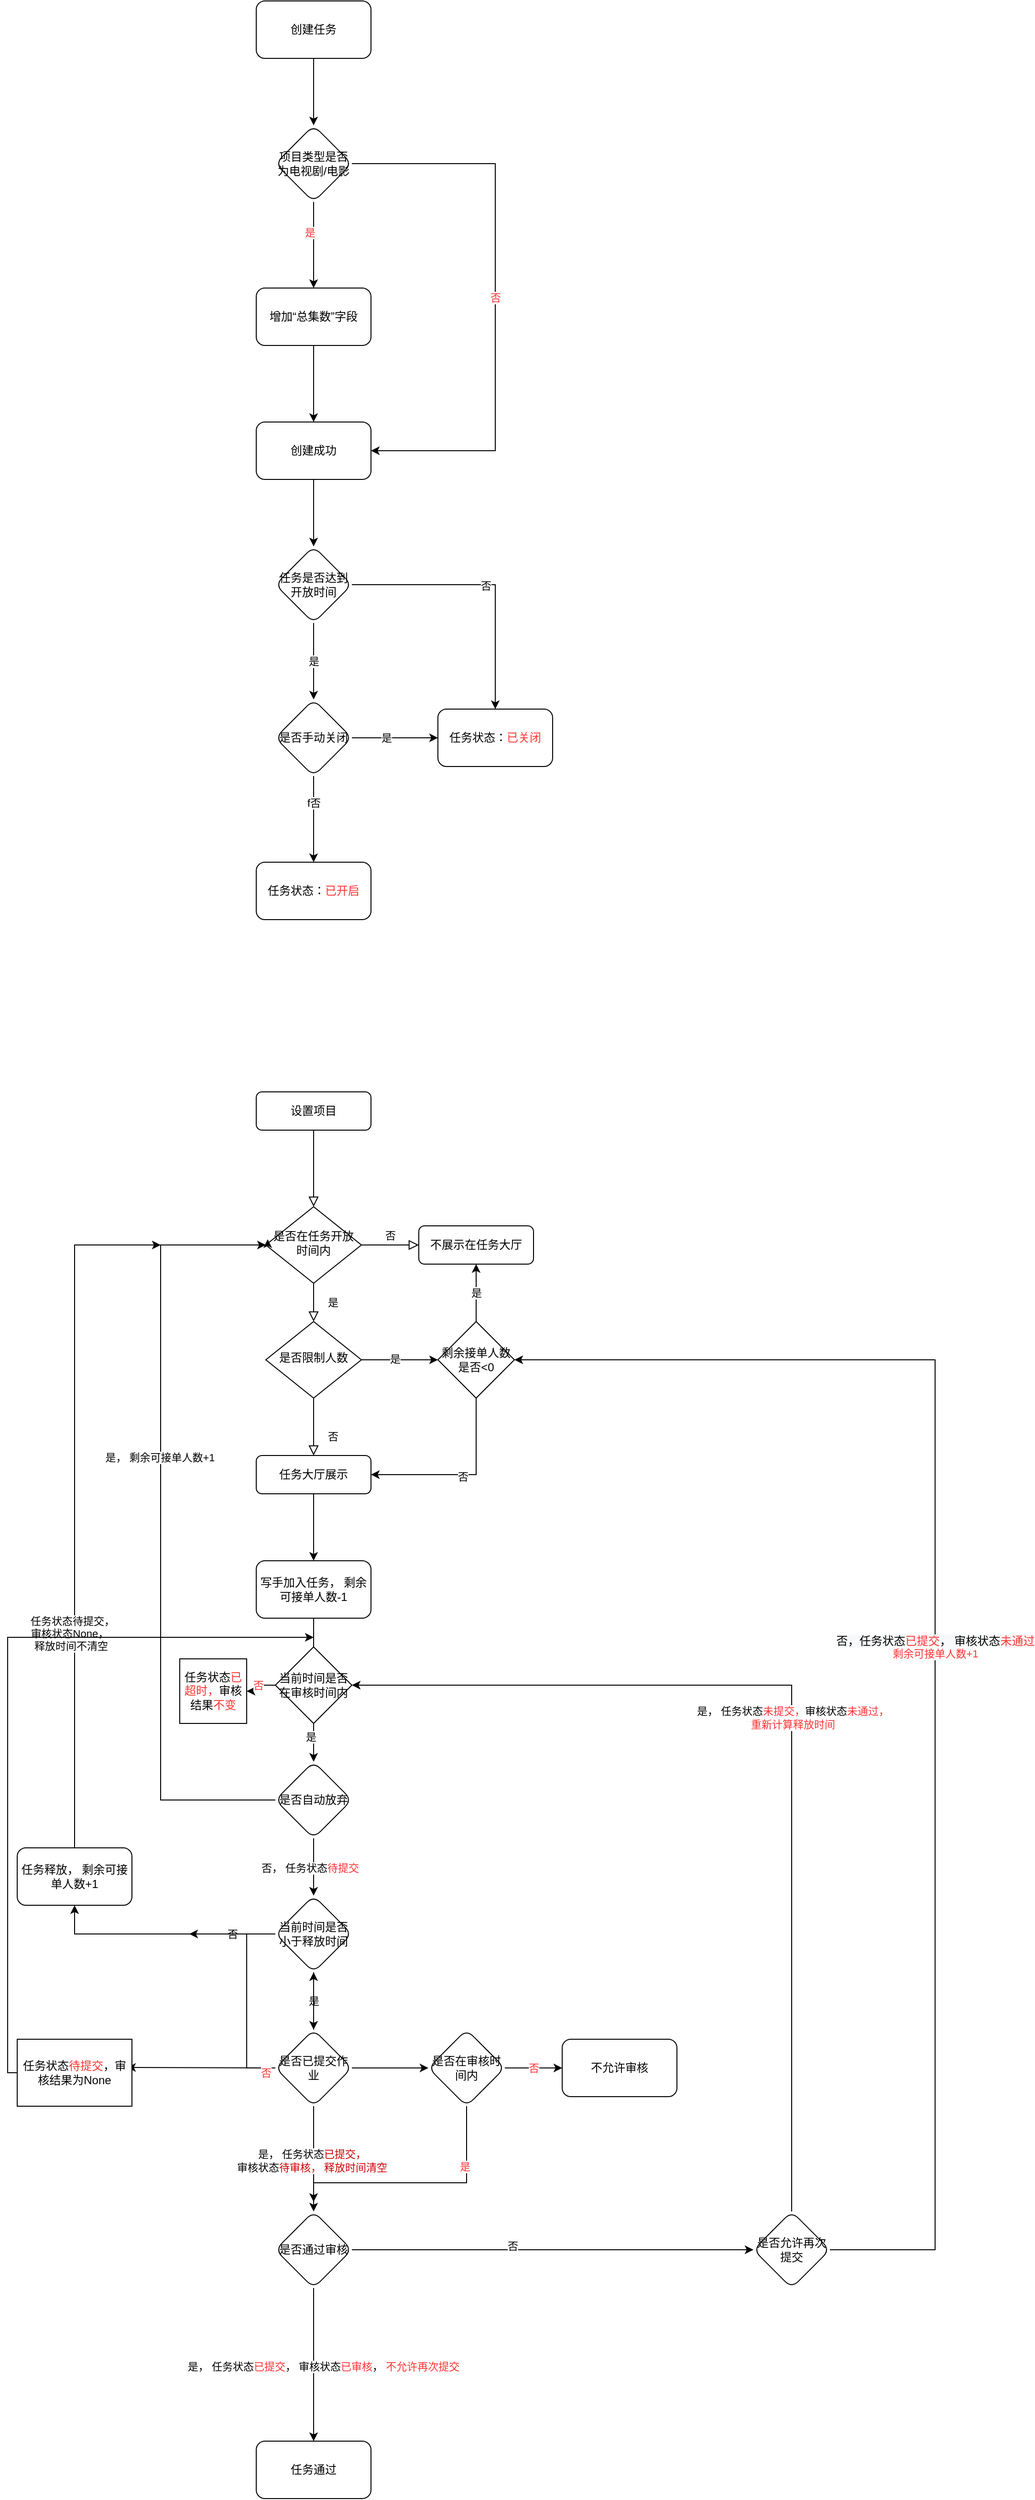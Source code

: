 <mxfile version="16.2.7" type="github">
  <diagram id="C5RBs43oDa-KdzZeNtuy" name="Page-1">
    <mxGraphModel dx="1285" dy="1938" grid="1" gridSize="10" guides="1" tooltips="1" connect="1" arrows="1" fold="1" page="1" pageScale="1" pageWidth="827" pageHeight="1169" math="0" shadow="0">
      <root>
        <mxCell id="WIyWlLk6GJQsqaUBKTNV-0" />
        <mxCell id="WIyWlLk6GJQsqaUBKTNV-1" parent="WIyWlLk6GJQsqaUBKTNV-0" />
        <mxCell id="H4f37EzpckaBXg0xdUO8-129" value="" style="endArrow=classic;html=1;rounded=0;fontColor=#FF3333;" parent="WIyWlLk6GJQsqaUBKTNV-1" edge="1">
          <mxGeometry relative="1" as="geometry">
            <mxPoint x="280" y="1070" as="sourcePoint" />
            <mxPoint x="135" y="1069.5" as="targetPoint" />
          </mxGeometry>
        </mxCell>
        <mxCell id="WIyWlLk6GJQsqaUBKTNV-2" value="" style="rounded=0;html=1;jettySize=auto;orthogonalLoop=1;fontSize=11;endArrow=block;endFill=0;endSize=8;strokeWidth=1;shadow=0;labelBackgroundColor=none;edgeStyle=orthogonalEdgeStyle;" parent="WIyWlLk6GJQsqaUBKTNV-1" source="WIyWlLk6GJQsqaUBKTNV-3" target="WIyWlLk6GJQsqaUBKTNV-6" edge="1">
          <mxGeometry relative="1" as="geometry" />
        </mxCell>
        <mxCell id="WIyWlLk6GJQsqaUBKTNV-3" value="设置项目" style="rounded=1;whiteSpace=wrap;html=1;fontSize=12;glass=0;strokeWidth=1;shadow=0;" parent="WIyWlLk6GJQsqaUBKTNV-1" vertex="1">
          <mxGeometry x="270" y="50" width="120" height="40" as="geometry" />
        </mxCell>
        <mxCell id="WIyWlLk6GJQsqaUBKTNV-4" value="是" style="rounded=0;html=1;jettySize=auto;orthogonalLoop=1;fontSize=11;endArrow=block;endFill=0;endSize=8;strokeWidth=1;shadow=0;labelBackgroundColor=none;edgeStyle=orthogonalEdgeStyle;" parent="WIyWlLk6GJQsqaUBKTNV-1" source="WIyWlLk6GJQsqaUBKTNV-6" target="WIyWlLk6GJQsqaUBKTNV-10" edge="1">
          <mxGeometry y="20" relative="1" as="geometry">
            <mxPoint as="offset" />
          </mxGeometry>
        </mxCell>
        <mxCell id="WIyWlLk6GJQsqaUBKTNV-5" value="否" style="edgeStyle=orthogonalEdgeStyle;rounded=0;html=1;jettySize=auto;orthogonalLoop=1;fontSize=11;endArrow=block;endFill=0;endSize=8;strokeWidth=1;shadow=0;labelBackgroundColor=none;" parent="WIyWlLk6GJQsqaUBKTNV-1" source="WIyWlLk6GJQsqaUBKTNV-6" target="WIyWlLk6GJQsqaUBKTNV-7" edge="1">
          <mxGeometry y="10" relative="1" as="geometry">
            <mxPoint as="offset" />
          </mxGeometry>
        </mxCell>
        <mxCell id="WIyWlLk6GJQsqaUBKTNV-6" value="是否在任务开放时间内" style="rhombus;whiteSpace=wrap;html=1;shadow=0;fontFamily=Helvetica;fontSize=12;align=center;strokeWidth=1;spacing=6;spacingTop=-4;" parent="WIyWlLk6GJQsqaUBKTNV-1" vertex="1">
          <mxGeometry x="280" y="170" width="100" height="80" as="geometry" />
        </mxCell>
        <mxCell id="WIyWlLk6GJQsqaUBKTNV-7" value="不展示在任务大厅" style="rounded=1;whiteSpace=wrap;html=1;fontSize=12;glass=0;strokeWidth=1;shadow=0;" parent="WIyWlLk6GJQsqaUBKTNV-1" vertex="1">
          <mxGeometry x="440" y="190" width="120" height="40" as="geometry" />
        </mxCell>
        <mxCell id="WIyWlLk6GJQsqaUBKTNV-8" value="否" style="rounded=0;html=1;jettySize=auto;orthogonalLoop=1;fontSize=11;endArrow=block;endFill=0;endSize=8;strokeWidth=1;shadow=0;labelBackgroundColor=none;edgeStyle=orthogonalEdgeStyle;" parent="WIyWlLk6GJQsqaUBKTNV-1" source="WIyWlLk6GJQsqaUBKTNV-10" target="WIyWlLk6GJQsqaUBKTNV-11" edge="1">
          <mxGeometry x="0.333" y="20" relative="1" as="geometry">
            <mxPoint as="offset" />
          </mxGeometry>
        </mxCell>
        <mxCell id="H4f37EzpckaBXg0xdUO8-9" value="" style="edgeStyle=orthogonalEdgeStyle;rounded=0;orthogonalLoop=1;jettySize=auto;html=1;" parent="WIyWlLk6GJQsqaUBKTNV-1" source="WIyWlLk6GJQsqaUBKTNV-10" target="H4f37EzpckaBXg0xdUO8-7" edge="1">
          <mxGeometry relative="1" as="geometry" />
        </mxCell>
        <mxCell id="H4f37EzpckaBXg0xdUO8-11" value="是" style="edgeLabel;html=1;align=center;verticalAlign=middle;resizable=0;points=[];" parent="H4f37EzpckaBXg0xdUO8-9" vertex="1" connectable="0">
          <mxGeometry x="-0.125" y="1" relative="1" as="geometry">
            <mxPoint as="offset" />
          </mxGeometry>
        </mxCell>
        <mxCell id="WIyWlLk6GJQsqaUBKTNV-10" value="是否限制人数" style="rhombus;whiteSpace=wrap;html=1;shadow=0;fontFamily=Helvetica;fontSize=12;align=center;strokeWidth=1;spacing=6;spacingTop=-4;" parent="WIyWlLk6GJQsqaUBKTNV-1" vertex="1">
          <mxGeometry x="280" y="290" width="100" height="80" as="geometry" />
        </mxCell>
        <mxCell id="H4f37EzpckaBXg0xdUO8-15" value="" style="edgeStyle=orthogonalEdgeStyle;rounded=0;orthogonalLoop=1;jettySize=auto;html=1;" parent="WIyWlLk6GJQsqaUBKTNV-1" source="WIyWlLk6GJQsqaUBKTNV-11" target="H4f37EzpckaBXg0xdUO8-14" edge="1">
          <mxGeometry relative="1" as="geometry" />
        </mxCell>
        <mxCell id="WIyWlLk6GJQsqaUBKTNV-11" value="任务大厅展示" style="rounded=1;whiteSpace=wrap;html=1;fontSize=12;glass=0;strokeWidth=1;shadow=0;" parent="WIyWlLk6GJQsqaUBKTNV-1" vertex="1">
          <mxGeometry x="270" y="430" width="120" height="40" as="geometry" />
        </mxCell>
        <mxCell id="H4f37EzpckaBXg0xdUO8-10" value="是" style="edgeStyle=orthogonalEdgeStyle;rounded=0;orthogonalLoop=1;jettySize=auto;html=1;" parent="WIyWlLk6GJQsqaUBKTNV-1" source="H4f37EzpckaBXg0xdUO8-7" target="WIyWlLk6GJQsqaUBKTNV-7" edge="1">
          <mxGeometry relative="1" as="geometry" />
        </mxCell>
        <mxCell id="H4f37EzpckaBXg0xdUO8-12" style="edgeStyle=orthogonalEdgeStyle;rounded=0;orthogonalLoop=1;jettySize=auto;html=1;entryX=1;entryY=0.5;entryDx=0;entryDy=0;" parent="WIyWlLk6GJQsqaUBKTNV-1" source="H4f37EzpckaBXg0xdUO8-7" target="WIyWlLk6GJQsqaUBKTNV-11" edge="1">
          <mxGeometry relative="1" as="geometry">
            <Array as="points">
              <mxPoint x="500" y="450" />
            </Array>
          </mxGeometry>
        </mxCell>
        <mxCell id="H4f37EzpckaBXg0xdUO8-13" value="否" style="edgeLabel;html=1;align=center;verticalAlign=middle;resizable=0;points=[];" parent="H4f37EzpckaBXg0xdUO8-12" vertex="1" connectable="0">
          <mxGeometry x="-0.011" y="2" relative="1" as="geometry">
            <mxPoint as="offset" />
          </mxGeometry>
        </mxCell>
        <mxCell id="H4f37EzpckaBXg0xdUO8-7" value="剩余接单人数是否&amp;lt;0" style="rhombus;whiteSpace=wrap;html=1;" parent="WIyWlLk6GJQsqaUBKTNV-1" vertex="1">
          <mxGeometry x="460" y="290" width="80" height="80" as="geometry" />
        </mxCell>
        <mxCell id="H4f37EzpckaBXg0xdUO8-22" value="" style="edgeStyle=orthogonalEdgeStyle;rounded=0;orthogonalLoop=1;jettySize=auto;html=1;startArrow=none;" parent="WIyWlLk6GJQsqaUBKTNV-1" source="H4f37EzpckaBXg0xdUO8-86" target="H4f37EzpckaBXg0xdUO8-21" edge="1">
          <mxGeometry relative="1" as="geometry" />
        </mxCell>
        <mxCell id="H4f37EzpckaBXg0xdUO8-88" value="是" style="edgeLabel;html=1;align=center;verticalAlign=middle;resizable=0;points=[];fontColor=#000000;" parent="H4f37EzpckaBXg0xdUO8-22" vertex="1" connectable="0">
          <mxGeometry x="-0.3" y="-3" relative="1" as="geometry">
            <mxPoint as="offset" />
          </mxGeometry>
        </mxCell>
        <mxCell id="H4f37EzpckaBXg0xdUO8-14" value="写手加入任务， 剩余可接单人数-1" style="whiteSpace=wrap;html=1;rounded=1;glass=0;strokeWidth=1;shadow=0;" parent="WIyWlLk6GJQsqaUBKTNV-1" vertex="1">
          <mxGeometry x="270" y="540" width="120" height="60" as="geometry" />
        </mxCell>
        <mxCell id="H4f37EzpckaBXg0xdUO8-31" value="" style="edgeStyle=orthogonalEdgeStyle;rounded=0;orthogonalLoop=1;jettySize=auto;html=1;entryX=0;entryY=0.5;entryDx=0;entryDy=0;" parent="WIyWlLk6GJQsqaUBKTNV-1" source="H4f37EzpckaBXg0xdUO8-21" target="WIyWlLk6GJQsqaUBKTNV-6" edge="1">
          <mxGeometry relative="1" as="geometry">
            <mxPoint x="150" y="220" as="targetPoint" />
            <Array as="points">
              <mxPoint x="170" y="790" />
              <mxPoint x="170" y="210" />
            </Array>
          </mxGeometry>
        </mxCell>
        <mxCell id="H4f37EzpckaBXg0xdUO8-32" value="是， 剩余可接单人数+1" style="edgeLabel;html=1;align=center;verticalAlign=middle;resizable=0;points=[];" parent="H4f37EzpckaBXg0xdUO8-31" vertex="1" connectable="0">
          <mxGeometry x="0.181" y="1" relative="1" as="geometry">
            <mxPoint as="offset" />
          </mxGeometry>
        </mxCell>
        <mxCell id="H4f37EzpckaBXg0xdUO8-34" value="" style="edgeStyle=orthogonalEdgeStyle;rounded=0;orthogonalLoop=1;jettySize=auto;html=1;fontColor=#FF3333;" parent="WIyWlLk6GJQsqaUBKTNV-1" source="H4f37EzpckaBXg0xdUO8-21" target="H4f37EzpckaBXg0xdUO8-33" edge="1">
          <mxGeometry relative="1" as="geometry" />
        </mxCell>
        <mxCell id="H4f37EzpckaBXg0xdUO8-35" value="&lt;span style=&quot;color: rgb(0 , 0 , 0)&quot;&gt;否， 任务状态&lt;/span&gt;&lt;font color=&quot;#ff3333&quot;&gt;待提交&lt;/font&gt;" style="edgeLabel;html=1;align=center;verticalAlign=middle;resizable=0;points=[];fontColor=#FF3333;" parent="H4f37EzpckaBXg0xdUO8-34" vertex="1" connectable="0">
          <mxGeometry x="0.025" y="-4" relative="1" as="geometry">
            <mxPoint as="offset" />
          </mxGeometry>
        </mxCell>
        <mxCell id="H4f37EzpckaBXg0xdUO8-21" value="是否自动放弃" style="rhombus;whiteSpace=wrap;html=1;rounded=1;glass=0;strokeWidth=1;shadow=0;" parent="WIyWlLk6GJQsqaUBKTNV-1" vertex="1">
          <mxGeometry x="290" y="750" width="80" height="80" as="geometry" />
        </mxCell>
        <mxCell id="H4f37EzpckaBXg0xdUO8-27" style="edgeStyle=orthogonalEdgeStyle;rounded=0;orthogonalLoop=1;jettySize=auto;html=1;exitX=0;exitY=0.5;exitDx=0;exitDy=0;entryX=0.02;entryY=0.425;entryDx=0;entryDy=0;entryPerimeter=0;" parent="WIyWlLk6GJQsqaUBKTNV-1" source="WIyWlLk6GJQsqaUBKTNV-6" target="WIyWlLk6GJQsqaUBKTNV-6" edge="1">
          <mxGeometry relative="1" as="geometry" />
        </mxCell>
        <mxCell id="H4f37EzpckaBXg0xdUO8-47" value="是" style="edgeStyle=orthogonalEdgeStyle;rounded=0;orthogonalLoop=1;jettySize=auto;html=1;fontColor=#000000;" parent="WIyWlLk6GJQsqaUBKTNV-1" source="H4f37EzpckaBXg0xdUO8-33" target="H4f37EzpckaBXg0xdUO8-46" edge="1">
          <mxGeometry relative="1" as="geometry" />
        </mxCell>
        <mxCell id="H4f37EzpckaBXg0xdUO8-63" value="" style="edgeStyle=orthogonalEdgeStyle;rounded=0;orthogonalLoop=1;jettySize=auto;html=1;fontColor=#000000;entryX=0.5;entryY=1;entryDx=0;entryDy=0;" parent="WIyWlLk6GJQsqaUBKTNV-1" source="H4f37EzpckaBXg0xdUO8-33" target="H4f37EzpckaBXg0xdUO8-62" edge="1">
          <mxGeometry relative="1" as="geometry">
            <mxPoint x="200" y="1070" as="targetPoint" />
            <Array as="points">
              <mxPoint x="80" y="930" />
            </Array>
          </mxGeometry>
        </mxCell>
        <mxCell id="H4f37EzpckaBXg0xdUO8-71" value="否" style="edgeLabel;html=1;align=center;verticalAlign=middle;resizable=0;points=[];fontColor=#000000;" parent="H4f37EzpckaBXg0xdUO8-63" vertex="1" connectable="0">
          <mxGeometry x="-0.624" relative="1" as="geometry">
            <mxPoint as="offset" />
          </mxGeometry>
        </mxCell>
        <mxCell id="H4f37EzpckaBXg0xdUO8-33" value="当前时间是否小于释放时间" style="rhombus;whiteSpace=wrap;html=1;rounded=1;glass=0;strokeWidth=1;shadow=0;" parent="WIyWlLk6GJQsqaUBKTNV-1" vertex="1">
          <mxGeometry x="290" y="890" width="80" height="80" as="geometry" />
        </mxCell>
        <mxCell id="H4f37EzpckaBXg0xdUO8-52" value="" style="edgeStyle=orthogonalEdgeStyle;rounded=0;orthogonalLoop=1;jettySize=auto;html=1;fontColor=#CC0000;" parent="WIyWlLk6GJQsqaUBKTNV-1" source="H4f37EzpckaBXg0xdUO8-46" target="H4f37EzpckaBXg0xdUO8-51" edge="1">
          <mxGeometry relative="1" as="geometry" />
        </mxCell>
        <mxCell id="H4f37EzpckaBXg0xdUO8-53" value="&lt;span style=&quot;color: rgb(0 , 0 , 0)&quot;&gt;是， 任务状态&lt;/span&gt;&lt;font color=&quot;#cc0000&quot;&gt;已提交， &lt;br&gt;&lt;/font&gt;&lt;font color=&quot;#000000&quot;&gt;审核状态&lt;/font&gt;&lt;font color=&quot;#cc0000&quot;&gt;待审核， 释放时间清空&lt;/font&gt;" style="edgeLabel;html=1;align=center;verticalAlign=middle;resizable=0;points=[];fontColor=#CC0000;" parent="H4f37EzpckaBXg0xdUO8-52" vertex="1" connectable="0">
          <mxGeometry x="0.025" y="-2" relative="1" as="geometry">
            <mxPoint as="offset" />
          </mxGeometry>
        </mxCell>
        <mxCell id="H4f37EzpckaBXg0xdUO8-69" value="" style="edgeStyle=orthogonalEdgeStyle;rounded=0;orthogonalLoop=1;jettySize=auto;html=1;fontColor=#000000;" parent="WIyWlLk6GJQsqaUBKTNV-1" source="H4f37EzpckaBXg0xdUO8-46" edge="1">
          <mxGeometry relative="1" as="geometry">
            <mxPoint x="200" y="930" as="targetPoint" />
            <Array as="points">
              <mxPoint x="260" y="1070" />
              <mxPoint x="260" y="930" />
            </Array>
          </mxGeometry>
        </mxCell>
        <mxCell id="H4f37EzpckaBXg0xdUO8-124" value="否" style="edgeLabel;html=1;align=center;verticalAlign=middle;resizable=0;points=[];fontColor=#FF3333;" parent="H4f37EzpckaBXg0xdUO8-69" vertex="1" connectable="0">
          <mxGeometry x="-0.87" y="-2" relative="1" as="geometry">
            <mxPoint x="5" y="7" as="offset" />
          </mxGeometry>
        </mxCell>
        <mxCell id="H4f37EzpckaBXg0xdUO8-135" value="" style="edgeStyle=orthogonalEdgeStyle;rounded=0;orthogonalLoop=1;jettySize=auto;html=1;fontColor=#FF3333;" parent="WIyWlLk6GJQsqaUBKTNV-1" source="H4f37EzpckaBXg0xdUO8-46" target="H4f37EzpckaBXg0xdUO8-33" edge="1">
          <mxGeometry relative="1" as="geometry" />
        </mxCell>
        <mxCell id="H4f37EzpckaBXg0xdUO8-148" value="" style="edgeStyle=orthogonalEdgeStyle;rounded=0;orthogonalLoop=1;jettySize=auto;html=1;fontColor=#FF3333;" parent="WIyWlLk6GJQsqaUBKTNV-1" source="H4f37EzpckaBXg0xdUO8-46" target="H4f37EzpckaBXg0xdUO8-147" edge="1">
          <mxGeometry relative="1" as="geometry" />
        </mxCell>
        <mxCell id="H4f37EzpckaBXg0xdUO8-46" value="是否已提交作业" style="rhombus;whiteSpace=wrap;html=1;rounded=1;glass=0;strokeWidth=1;shadow=0;" parent="WIyWlLk6GJQsqaUBKTNV-1" vertex="1">
          <mxGeometry x="290" y="1030" width="80" height="80" as="geometry" />
        </mxCell>
        <mxCell id="H4f37EzpckaBXg0xdUO8-57" value="" style="edgeStyle=orthogonalEdgeStyle;rounded=0;orthogonalLoop=1;jettySize=auto;html=1;fontColor=#000000;" parent="WIyWlLk6GJQsqaUBKTNV-1" source="H4f37EzpckaBXg0xdUO8-51" target="H4f37EzpckaBXg0xdUO8-56" edge="1">
          <mxGeometry relative="1" as="geometry" />
        </mxCell>
        <mxCell id="H4f37EzpckaBXg0xdUO8-58" value="是， 任务状态&lt;font color=&quot;#ff3333&quot;&gt;已提交&lt;/font&gt;， 审核状态&lt;font color=&quot;#ff3333&quot;&gt;已审核&lt;/font&gt;， &lt;font color=&quot;#ff3333&quot;&gt;不允许再次提交&lt;/font&gt;" style="edgeLabel;html=1;align=center;verticalAlign=middle;resizable=0;points=[];fontColor=#000000;" parent="H4f37EzpckaBXg0xdUO8-57" vertex="1" connectable="0">
          <mxGeometry x="0.022" y="-3" relative="1" as="geometry">
            <mxPoint x="13" as="offset" />
          </mxGeometry>
        </mxCell>
        <mxCell id="H4f37EzpckaBXg0xdUO8-77" value="" style="edgeStyle=orthogonalEdgeStyle;rounded=0;orthogonalLoop=1;jettySize=auto;html=1;fontColor=#000000;" parent="WIyWlLk6GJQsqaUBKTNV-1" source="H4f37EzpckaBXg0xdUO8-51" target="H4f37EzpckaBXg0xdUO8-76" edge="1">
          <mxGeometry relative="1" as="geometry" />
        </mxCell>
        <mxCell id="H4f37EzpckaBXg0xdUO8-78" value="否" style="edgeLabel;html=1;align=center;verticalAlign=middle;resizable=0;points=[];fontColor=#000000;" parent="H4f37EzpckaBXg0xdUO8-77" vertex="1" connectable="0">
          <mxGeometry x="-0.2" y="4" relative="1" as="geometry">
            <mxPoint as="offset" />
          </mxGeometry>
        </mxCell>
        <mxCell id="H4f37EzpckaBXg0xdUO8-51" value="是否通过审核" style="rhombus;whiteSpace=wrap;html=1;rounded=1;glass=0;strokeWidth=1;shadow=0;" parent="WIyWlLk6GJQsqaUBKTNV-1" vertex="1">
          <mxGeometry x="290" y="1220" width="80" height="80" as="geometry" />
        </mxCell>
        <mxCell id="H4f37EzpckaBXg0xdUO8-56" value="任务通过" style="whiteSpace=wrap;html=1;rounded=1;glass=0;strokeWidth=1;shadow=0;" parent="WIyWlLk6GJQsqaUBKTNV-1" vertex="1">
          <mxGeometry x="270" y="1460" width="120" height="60" as="geometry" />
        </mxCell>
        <mxCell id="H4f37EzpckaBXg0xdUO8-65" value="" style="edgeStyle=orthogonalEdgeStyle;rounded=0;orthogonalLoop=1;jettySize=auto;html=1;fontColor=#000000;" parent="WIyWlLk6GJQsqaUBKTNV-1" source="H4f37EzpckaBXg0xdUO8-62" edge="1">
          <mxGeometry relative="1" as="geometry">
            <mxPoint x="170" y="210" as="targetPoint" />
            <Array as="points">
              <mxPoint x="80" y="210" />
            </Array>
          </mxGeometry>
        </mxCell>
        <mxCell id="H4f37EzpckaBXg0xdUO8-66" value="&amp;nbsp;任务状态待提交， &lt;br&gt;审核状态None，&amp;nbsp;&lt;br&gt;释放时间不清空" style="edgeLabel;html=1;align=center;verticalAlign=middle;resizable=0;points=[];fontColor=#000000;" parent="H4f37EzpckaBXg0xdUO8-65" vertex="1" connectable="0">
          <mxGeometry x="-0.378" y="4" relative="1" as="geometry">
            <mxPoint as="offset" />
          </mxGeometry>
        </mxCell>
        <mxCell id="H4f37EzpckaBXg0xdUO8-62" value="任务释放， 剩余可接单人数+1" style="whiteSpace=wrap;html=1;rounded=1;glass=0;strokeWidth=1;shadow=0;" parent="WIyWlLk6GJQsqaUBKTNV-1" vertex="1">
          <mxGeometry x="20" y="840" width="120" height="60" as="geometry" />
        </mxCell>
        <mxCell id="H4f37EzpckaBXg0xdUO8-137" value="" style="edgeStyle=orthogonalEdgeStyle;rounded=0;orthogonalLoop=1;jettySize=auto;html=1;fontColor=#FF3333;entryX=1;entryY=0.5;entryDx=0;entryDy=0;" parent="WIyWlLk6GJQsqaUBKTNV-1" source="H4f37EzpckaBXg0xdUO8-76" target="H4f37EzpckaBXg0xdUO8-86" edge="1">
          <mxGeometry relative="1" as="geometry">
            <mxPoint x="830" y="1130" as="targetPoint" />
            <Array as="points">
              <mxPoint x="830" y="670" />
            </Array>
          </mxGeometry>
        </mxCell>
        <mxCell id="H4f37EzpckaBXg0xdUO8-138" value="&lt;font color=&quot;#000000&quot;&gt;是， 任务状态&lt;/font&gt;未提交，&lt;font color=&quot;#000000&quot;&gt;审核状态&lt;/font&gt;未通过，&lt;br&gt;重新计算释放时间" style="edgeLabel;html=1;align=center;verticalAlign=middle;resizable=0;points=[];fontColor=#FF3333;" parent="H4f37EzpckaBXg0xdUO8-137" vertex="1" connectable="0">
          <mxGeometry x="0.022" y="-1" relative="1" as="geometry">
            <mxPoint as="offset" />
          </mxGeometry>
        </mxCell>
        <mxCell id="H4f37EzpckaBXg0xdUO8-146" value="&lt;span style=&quot;color: rgb(0 , 0 , 0) ; font-size: 12px ; background-color: rgb(248 , 249 , 250)&quot;&gt;否，&lt;/span&gt;&lt;span style=&quot;color: rgb(0 , 0 , 0) ; font-size: 12px ; background-color: rgb(248 , 249 , 250)&quot;&gt;任务状态&lt;/span&gt;&lt;font color=&quot;#ff3333&quot; style=&quot;font-size: 12px ; background-color: rgb(248 , 249 , 250)&quot;&gt;已提交&lt;/font&gt;&lt;span style=&quot;color: rgb(0 , 0 , 0) ; font-size: 12px ; background-color: rgb(248 , 249 , 250)&quot;&gt;， 审核状态&lt;/span&gt;&lt;font color=&quot;#ff3333&quot; style=&quot;font-size: 12px ; background-color: rgb(248 , 249 , 250)&quot;&gt;未通过&lt;/font&gt;&lt;br&gt;剩余可接单人数+1" style="edgeStyle=orthogonalEdgeStyle;rounded=0;orthogonalLoop=1;jettySize=auto;html=1;fontColor=#FF3333;entryX=1;entryY=0.5;entryDx=0;entryDy=0;" parent="WIyWlLk6GJQsqaUBKTNV-1" source="H4f37EzpckaBXg0xdUO8-76" target="H4f37EzpckaBXg0xdUO8-7" edge="1">
          <mxGeometry relative="1" as="geometry">
            <mxPoint x="930" y="1260" as="targetPoint" />
            <Array as="points">
              <mxPoint x="980" y="1260" />
              <mxPoint x="980" y="330" />
            </Array>
          </mxGeometry>
        </mxCell>
        <mxCell id="H4f37EzpckaBXg0xdUO8-76" value="是否允许再次提交" style="rhombus;whiteSpace=wrap;html=1;rounded=1;glass=0;strokeWidth=1;shadow=0;" parent="WIyWlLk6GJQsqaUBKTNV-1" vertex="1">
          <mxGeometry x="790" y="1220" width="80" height="80" as="geometry" />
        </mxCell>
        <mxCell id="H4f37EzpckaBXg0xdUO8-144" value="否" style="edgeStyle=orthogonalEdgeStyle;rounded=0;orthogonalLoop=1;jettySize=auto;html=1;fontColor=#FF3333;" parent="WIyWlLk6GJQsqaUBKTNV-1" source="H4f37EzpckaBXg0xdUO8-86" target="H4f37EzpckaBXg0xdUO8-143" edge="1">
          <mxGeometry relative="1" as="geometry" />
        </mxCell>
        <mxCell id="H4f37EzpckaBXg0xdUO8-86" value="&lt;font color=&quot;#000000&quot;&gt;当前时间是否在审核时间内&lt;/font&gt;" style="rhombus;whiteSpace=wrap;html=1;fontColor=#FF3333;" parent="WIyWlLk6GJQsqaUBKTNV-1" vertex="1">
          <mxGeometry x="290" y="630" width="80" height="80" as="geometry" />
        </mxCell>
        <mxCell id="H4f37EzpckaBXg0xdUO8-87" value="" style="edgeStyle=orthogonalEdgeStyle;rounded=0;orthogonalLoop=1;jettySize=auto;html=1;endArrow=none;" parent="WIyWlLk6GJQsqaUBKTNV-1" source="H4f37EzpckaBXg0xdUO8-14" target="H4f37EzpckaBXg0xdUO8-86" edge="1">
          <mxGeometry relative="1" as="geometry">
            <mxPoint x="330" y="600" as="sourcePoint" />
            <mxPoint x="330" y="710" as="targetPoint" />
          </mxGeometry>
        </mxCell>
        <mxCell id="PckbZgVNms3dXU6MVGx8-2" value="" style="edgeStyle=orthogonalEdgeStyle;rounded=0;orthogonalLoop=1;jettySize=auto;html=1;fontColor=#000000;" edge="1" parent="WIyWlLk6GJQsqaUBKTNV-1" source="H4f37EzpckaBXg0xdUO8-122">
          <mxGeometry relative="1" as="geometry">
            <mxPoint x="330" y="620" as="targetPoint" />
            <Array as="points">
              <mxPoint x="10" y="1075" />
              <mxPoint x="10" y="620" />
            </Array>
          </mxGeometry>
        </mxCell>
        <mxCell id="H4f37EzpckaBXg0xdUO8-122" value="&lt;span style=&quot;color: rgb(0 , 0 , 0)&quot;&gt;任务状态&lt;/span&gt;待提交&lt;span style=&quot;color: rgb(0 , 0 , 0)&quot;&gt;，审核结果为None&lt;/span&gt;" style="whiteSpace=wrap;html=1;fontColor=#FF3333;" parent="WIyWlLk6GJQsqaUBKTNV-1" vertex="1">
          <mxGeometry x="20" y="1040" width="120" height="70" as="geometry" />
        </mxCell>
        <mxCell id="H4f37EzpckaBXg0xdUO8-143" value="&lt;font color=&quot;#000000&quot;&gt;任务状态&lt;/font&gt;已超时，&lt;font color=&quot;#000000&quot;&gt;审核结果&lt;/font&gt;不变" style="whiteSpace=wrap;html=1;fontColor=#FF3333;" parent="WIyWlLk6GJQsqaUBKTNV-1" vertex="1">
          <mxGeometry x="190" y="642.5" width="70" height="67.5" as="geometry" />
        </mxCell>
        <mxCell id="H4f37EzpckaBXg0xdUO8-150" value="" style="edgeStyle=orthogonalEdgeStyle;rounded=0;orthogonalLoop=1;jettySize=auto;html=1;fontColor=#FF3333;" parent="WIyWlLk6GJQsqaUBKTNV-1" source="H4f37EzpckaBXg0xdUO8-147" edge="1">
          <mxGeometry relative="1" as="geometry">
            <mxPoint x="330" y="1210" as="targetPoint" />
            <Array as="points">
              <mxPoint x="490" y="1190" />
              <mxPoint x="330" y="1190" />
            </Array>
          </mxGeometry>
        </mxCell>
        <mxCell id="H4f37EzpckaBXg0xdUO8-151" value="是" style="edgeLabel;html=1;align=center;verticalAlign=middle;resizable=0;points=[];fontColor=#FF3333;" parent="H4f37EzpckaBXg0xdUO8-150" vertex="1" connectable="0">
          <mxGeometry x="-0.52" y="-2" relative="1" as="geometry">
            <mxPoint as="offset" />
          </mxGeometry>
        </mxCell>
        <mxCell id="H4f37EzpckaBXg0xdUO8-153" value="否" style="edgeStyle=orthogonalEdgeStyle;rounded=0;orthogonalLoop=1;jettySize=auto;html=1;fontColor=#FF3333;" parent="WIyWlLk6GJQsqaUBKTNV-1" source="H4f37EzpckaBXg0xdUO8-147" target="H4f37EzpckaBXg0xdUO8-152" edge="1">
          <mxGeometry relative="1" as="geometry" />
        </mxCell>
        <mxCell id="H4f37EzpckaBXg0xdUO8-147" value="是否在审核时间内" style="rhombus;whiteSpace=wrap;html=1;rounded=1;glass=0;strokeWidth=1;shadow=0;" parent="WIyWlLk6GJQsqaUBKTNV-1" vertex="1">
          <mxGeometry x="450" y="1030" width="80" height="80" as="geometry" />
        </mxCell>
        <mxCell id="H4f37EzpckaBXg0xdUO8-152" value="不允许审核" style="whiteSpace=wrap;html=1;rounded=1;glass=0;strokeWidth=1;shadow=0;" parent="WIyWlLk6GJQsqaUBKTNV-1" vertex="1">
          <mxGeometry x="590" y="1040" width="120" height="60" as="geometry" />
        </mxCell>
        <mxCell id="H4f37EzpckaBXg0xdUO8-160" value="" style="edgeStyle=orthogonalEdgeStyle;rounded=0;orthogonalLoop=1;jettySize=auto;html=1;fontColor=#FF3333;" parent="WIyWlLk6GJQsqaUBKTNV-1" source="H4f37EzpckaBXg0xdUO8-155" target="H4f37EzpckaBXg0xdUO8-159" edge="1">
          <mxGeometry relative="1" as="geometry" />
        </mxCell>
        <mxCell id="H4f37EzpckaBXg0xdUO8-155" value="&lt;span&gt;创建任务&lt;/span&gt;" style="whiteSpace=wrap;html=1;rounded=1;glass=0;strokeWidth=1;shadow=0;" parent="WIyWlLk6GJQsqaUBKTNV-1" vertex="1">
          <mxGeometry x="270" y="-1090" width="120" height="60" as="geometry" />
        </mxCell>
        <mxCell id="H4f37EzpckaBXg0xdUO8-162" value="" style="edgeStyle=orthogonalEdgeStyle;rounded=0;orthogonalLoop=1;jettySize=auto;html=1;fontColor=#FF3333;" parent="WIyWlLk6GJQsqaUBKTNV-1" source="H4f37EzpckaBXg0xdUO8-159" target="H4f37EzpckaBXg0xdUO8-161" edge="1">
          <mxGeometry relative="1" as="geometry" />
        </mxCell>
        <mxCell id="H4f37EzpckaBXg0xdUO8-163" value="是" style="edgeLabel;html=1;align=center;verticalAlign=middle;resizable=0;points=[];fontColor=#FF3333;" parent="H4f37EzpckaBXg0xdUO8-162" vertex="1" connectable="0">
          <mxGeometry x="-0.289" y="-4" relative="1" as="geometry">
            <mxPoint as="offset" />
          </mxGeometry>
        </mxCell>
        <mxCell id="H4f37EzpckaBXg0xdUO8-167" value="否" style="edgeStyle=orthogonalEdgeStyle;rounded=0;orthogonalLoop=1;jettySize=auto;html=1;fontColor=#FF3333;entryX=1;entryY=0.5;entryDx=0;entryDy=0;" parent="WIyWlLk6GJQsqaUBKTNV-1" source="H4f37EzpckaBXg0xdUO8-159" target="H4f37EzpckaBXg0xdUO8-168" edge="1">
          <mxGeometry relative="1" as="geometry">
            <mxPoint x="520" y="-660" as="targetPoint" />
            <Array as="points">
              <mxPoint x="520" y="-920" />
              <mxPoint x="520" y="-620" />
            </Array>
          </mxGeometry>
        </mxCell>
        <mxCell id="H4f37EzpckaBXg0xdUO8-159" value="项目类型是否为电视剧/电影" style="rhombus;whiteSpace=wrap;html=1;rounded=1;glass=0;strokeWidth=1;shadow=0;" parent="WIyWlLk6GJQsqaUBKTNV-1" vertex="1">
          <mxGeometry x="290" y="-960" width="80" height="80" as="geometry" />
        </mxCell>
        <mxCell id="H4f37EzpckaBXg0xdUO8-169" value="" style="edgeStyle=orthogonalEdgeStyle;rounded=0;orthogonalLoop=1;jettySize=auto;html=1;fontColor=#FF3333;" parent="WIyWlLk6GJQsqaUBKTNV-1" source="H4f37EzpckaBXg0xdUO8-161" target="H4f37EzpckaBXg0xdUO8-168" edge="1">
          <mxGeometry relative="1" as="geometry" />
        </mxCell>
        <mxCell id="H4f37EzpckaBXg0xdUO8-161" value="增加“总集数”字段" style="whiteSpace=wrap;html=1;rounded=1;glass=0;strokeWidth=1;shadow=0;" parent="WIyWlLk6GJQsqaUBKTNV-1" vertex="1">
          <mxGeometry x="270" y="-790" width="120" height="60" as="geometry" />
        </mxCell>
        <mxCell id="H4f37EzpckaBXg0xdUO8-175" value="" style="edgeStyle=orthogonalEdgeStyle;rounded=0;orthogonalLoop=1;jettySize=auto;html=1;fontColor=#FF3333;" parent="WIyWlLk6GJQsqaUBKTNV-1" source="H4f37EzpckaBXg0xdUO8-168" target="H4f37EzpckaBXg0xdUO8-174" edge="1">
          <mxGeometry relative="1" as="geometry" />
        </mxCell>
        <mxCell id="H4f37EzpckaBXg0xdUO8-168" value="创建成功" style="whiteSpace=wrap;html=1;rounded=1;glass=0;strokeWidth=1;shadow=0;" parent="WIyWlLk6GJQsqaUBKTNV-1" vertex="1">
          <mxGeometry x="270" y="-650" width="120" height="60" as="geometry" />
        </mxCell>
        <mxCell id="H4f37EzpckaBXg0xdUO8-177" value="&lt;font color=&quot;#000000&quot;&gt;是&lt;/font&gt;" style="edgeStyle=orthogonalEdgeStyle;rounded=0;orthogonalLoop=1;jettySize=auto;html=1;fontColor=#FF3333;" parent="WIyWlLk6GJQsqaUBKTNV-1" source="H4f37EzpckaBXg0xdUO8-174" target="H4f37EzpckaBXg0xdUO8-176" edge="1">
          <mxGeometry relative="1" as="geometry" />
        </mxCell>
        <mxCell id="H4f37EzpckaBXg0xdUO8-179" value="" style="edgeStyle=orthogonalEdgeStyle;rounded=0;orthogonalLoop=1;jettySize=auto;html=1;fontColor=#FF3333;entryX=0.5;entryY=0;entryDx=0;entryDy=0;" parent="WIyWlLk6GJQsqaUBKTNV-1" source="H4f37EzpckaBXg0xdUO8-174" target="H4f37EzpckaBXg0xdUO8-184" edge="1">
          <mxGeometry relative="1" as="geometry">
            <mxPoint x="430" y="-480" as="targetPoint" />
          </mxGeometry>
        </mxCell>
        <mxCell id="H4f37EzpckaBXg0xdUO8-180" value="否" style="edgeLabel;html=1;align=center;verticalAlign=middle;resizable=0;points=[];fontColor=#000000;" parent="H4f37EzpckaBXg0xdUO8-179" vertex="1" connectable="0">
          <mxGeometry y="-1" relative="1" as="geometry">
            <mxPoint as="offset" />
          </mxGeometry>
        </mxCell>
        <mxCell id="H4f37EzpckaBXg0xdUO8-174" value="任务是否达到开放时间" style="rhombus;whiteSpace=wrap;html=1;rounded=1;glass=0;strokeWidth=1;shadow=0;" parent="WIyWlLk6GJQsqaUBKTNV-1" vertex="1">
          <mxGeometry x="290" y="-520" width="80" height="80" as="geometry" />
        </mxCell>
        <mxCell id="H4f37EzpckaBXg0xdUO8-182" value="" style="edgeStyle=orthogonalEdgeStyle;rounded=0;orthogonalLoop=1;jettySize=auto;html=1;fontColor=#000000;" parent="WIyWlLk6GJQsqaUBKTNV-1" source="H4f37EzpckaBXg0xdUO8-176" target="H4f37EzpckaBXg0xdUO8-181" edge="1">
          <mxGeometry relative="1" as="geometry" />
        </mxCell>
        <mxCell id="H4f37EzpckaBXg0xdUO8-183" value="f否" style="edgeLabel;html=1;align=center;verticalAlign=middle;resizable=0;points=[];fontColor=#000000;" parent="H4f37EzpckaBXg0xdUO8-182" vertex="1" connectable="0">
          <mxGeometry x="-0.378" relative="1" as="geometry">
            <mxPoint as="offset" />
          </mxGeometry>
        </mxCell>
        <mxCell id="H4f37EzpckaBXg0xdUO8-185" value="" style="edgeStyle=orthogonalEdgeStyle;rounded=0;orthogonalLoop=1;jettySize=auto;html=1;fontColor=#000000;" parent="WIyWlLk6GJQsqaUBKTNV-1" source="H4f37EzpckaBXg0xdUO8-176" target="H4f37EzpckaBXg0xdUO8-184" edge="1">
          <mxGeometry relative="1" as="geometry" />
        </mxCell>
        <mxCell id="H4f37EzpckaBXg0xdUO8-188" value="是" style="edgeLabel;html=1;align=center;verticalAlign=middle;resizable=0;points=[];fontColor=#000000;" parent="H4f37EzpckaBXg0xdUO8-185" vertex="1" connectable="0">
          <mxGeometry x="-0.2" relative="1" as="geometry">
            <mxPoint as="offset" />
          </mxGeometry>
        </mxCell>
        <mxCell id="H4f37EzpckaBXg0xdUO8-176" value="是否手动关闭" style="rhombus;whiteSpace=wrap;html=1;rounded=1;glass=0;strokeWidth=1;shadow=0;" parent="WIyWlLk6GJQsqaUBKTNV-1" vertex="1">
          <mxGeometry x="290" y="-360" width="80" height="80" as="geometry" />
        </mxCell>
        <mxCell id="H4f37EzpckaBXg0xdUO8-181" value="任务状态：&lt;font color=&quot;#ff3333&quot;&gt;已开启&lt;/font&gt;" style="whiteSpace=wrap;html=1;rounded=1;glass=0;strokeWidth=1;shadow=0;" parent="WIyWlLk6GJQsqaUBKTNV-1" vertex="1">
          <mxGeometry x="270" y="-190" width="120" height="60" as="geometry" />
        </mxCell>
        <mxCell id="H4f37EzpckaBXg0xdUO8-184" value="&lt;span&gt;任务状态：&lt;/span&gt;&lt;font color=&quot;#ff3333&quot;&gt;已关闭&lt;/font&gt;" style="whiteSpace=wrap;html=1;rounded=1;glass=0;strokeWidth=1;shadow=0;" parent="WIyWlLk6GJQsqaUBKTNV-1" vertex="1">
          <mxGeometry x="460" y="-350" width="120" height="60" as="geometry" />
        </mxCell>
      </root>
    </mxGraphModel>
  </diagram>
</mxfile>
